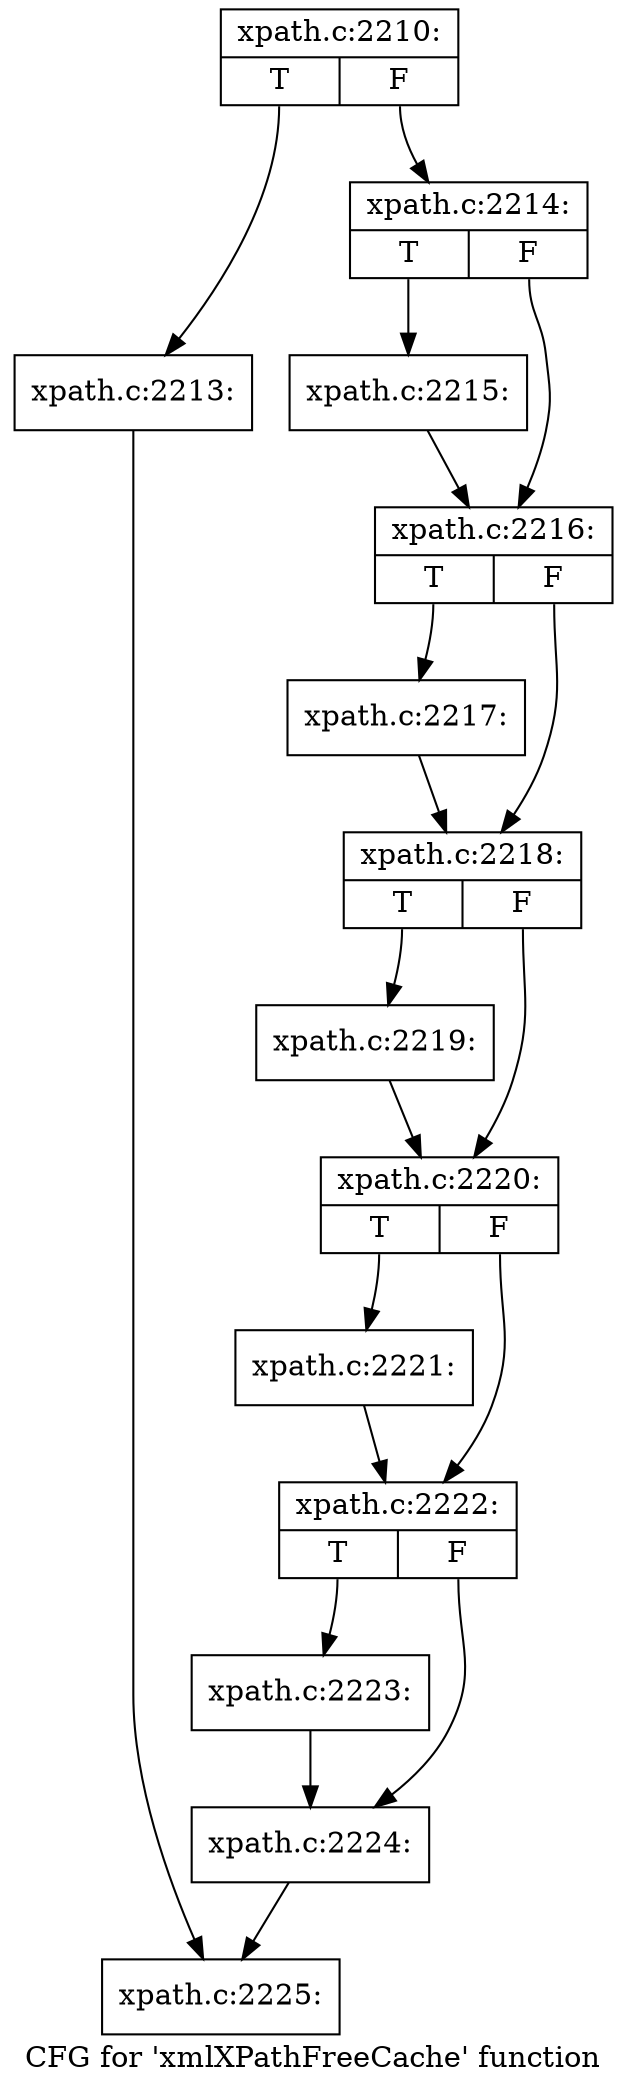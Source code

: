 digraph "CFG for 'xmlXPathFreeCache' function" {
	label="CFG for 'xmlXPathFreeCache' function";

	Node0x4d52360 [shape=record,label="{xpath.c:2210:|{<s0>T|<s1>F}}"];
	Node0x4d52360:s0 -> Node0x4d54060;
	Node0x4d52360:s1 -> Node0x4d523b0;
	Node0x4d54060 [shape=record,label="{xpath.c:2213:}"];
	Node0x4d54060 -> Node0x4d540e0;
	Node0x4d523b0 [shape=record,label="{xpath.c:2214:|{<s0>T|<s1>F}}"];
	Node0x4d523b0:s0 -> Node0x4d52730;
	Node0x4d523b0:s1 -> Node0x4d52780;
	Node0x4d52730 [shape=record,label="{xpath.c:2215:}"];
	Node0x4d52730 -> Node0x4d52780;
	Node0x4d52780 [shape=record,label="{xpath.c:2216:|{<s0>T|<s1>F}}"];
	Node0x4d52780:s0 -> Node0x4d55400;
	Node0x4d52780:s1 -> Node0x4d55870;
	Node0x4d55400 [shape=record,label="{xpath.c:2217:}"];
	Node0x4d55400 -> Node0x4d55870;
	Node0x4d55870 [shape=record,label="{xpath.c:2218:|{<s0>T|<s1>F}}"];
	Node0x4d55870:s0 -> Node0x4d55d80;
	Node0x4d55870:s1 -> Node0x4d55dd0;
	Node0x4d55d80 [shape=record,label="{xpath.c:2219:}"];
	Node0x4d55d80 -> Node0x4d55dd0;
	Node0x4d55dd0 [shape=record,label="{xpath.c:2220:|{<s0>T|<s1>F}}"];
	Node0x4d55dd0:s0 -> Node0x4d56370;
	Node0x4d55dd0:s1 -> Node0x4d563c0;
	Node0x4d56370 [shape=record,label="{xpath.c:2221:}"];
	Node0x4d56370 -> Node0x4d563c0;
	Node0x4d563c0 [shape=record,label="{xpath.c:2222:|{<s0>T|<s1>F}}"];
	Node0x4d563c0:s0 -> Node0x4d56a50;
	Node0x4d563c0:s1 -> Node0x4d56aa0;
	Node0x4d56a50 [shape=record,label="{xpath.c:2223:}"];
	Node0x4d56a50 -> Node0x4d56aa0;
	Node0x4d56aa0 [shape=record,label="{xpath.c:2224:}"];
	Node0x4d56aa0 -> Node0x4d540e0;
	Node0x4d540e0 [shape=record,label="{xpath.c:2225:}"];
}
